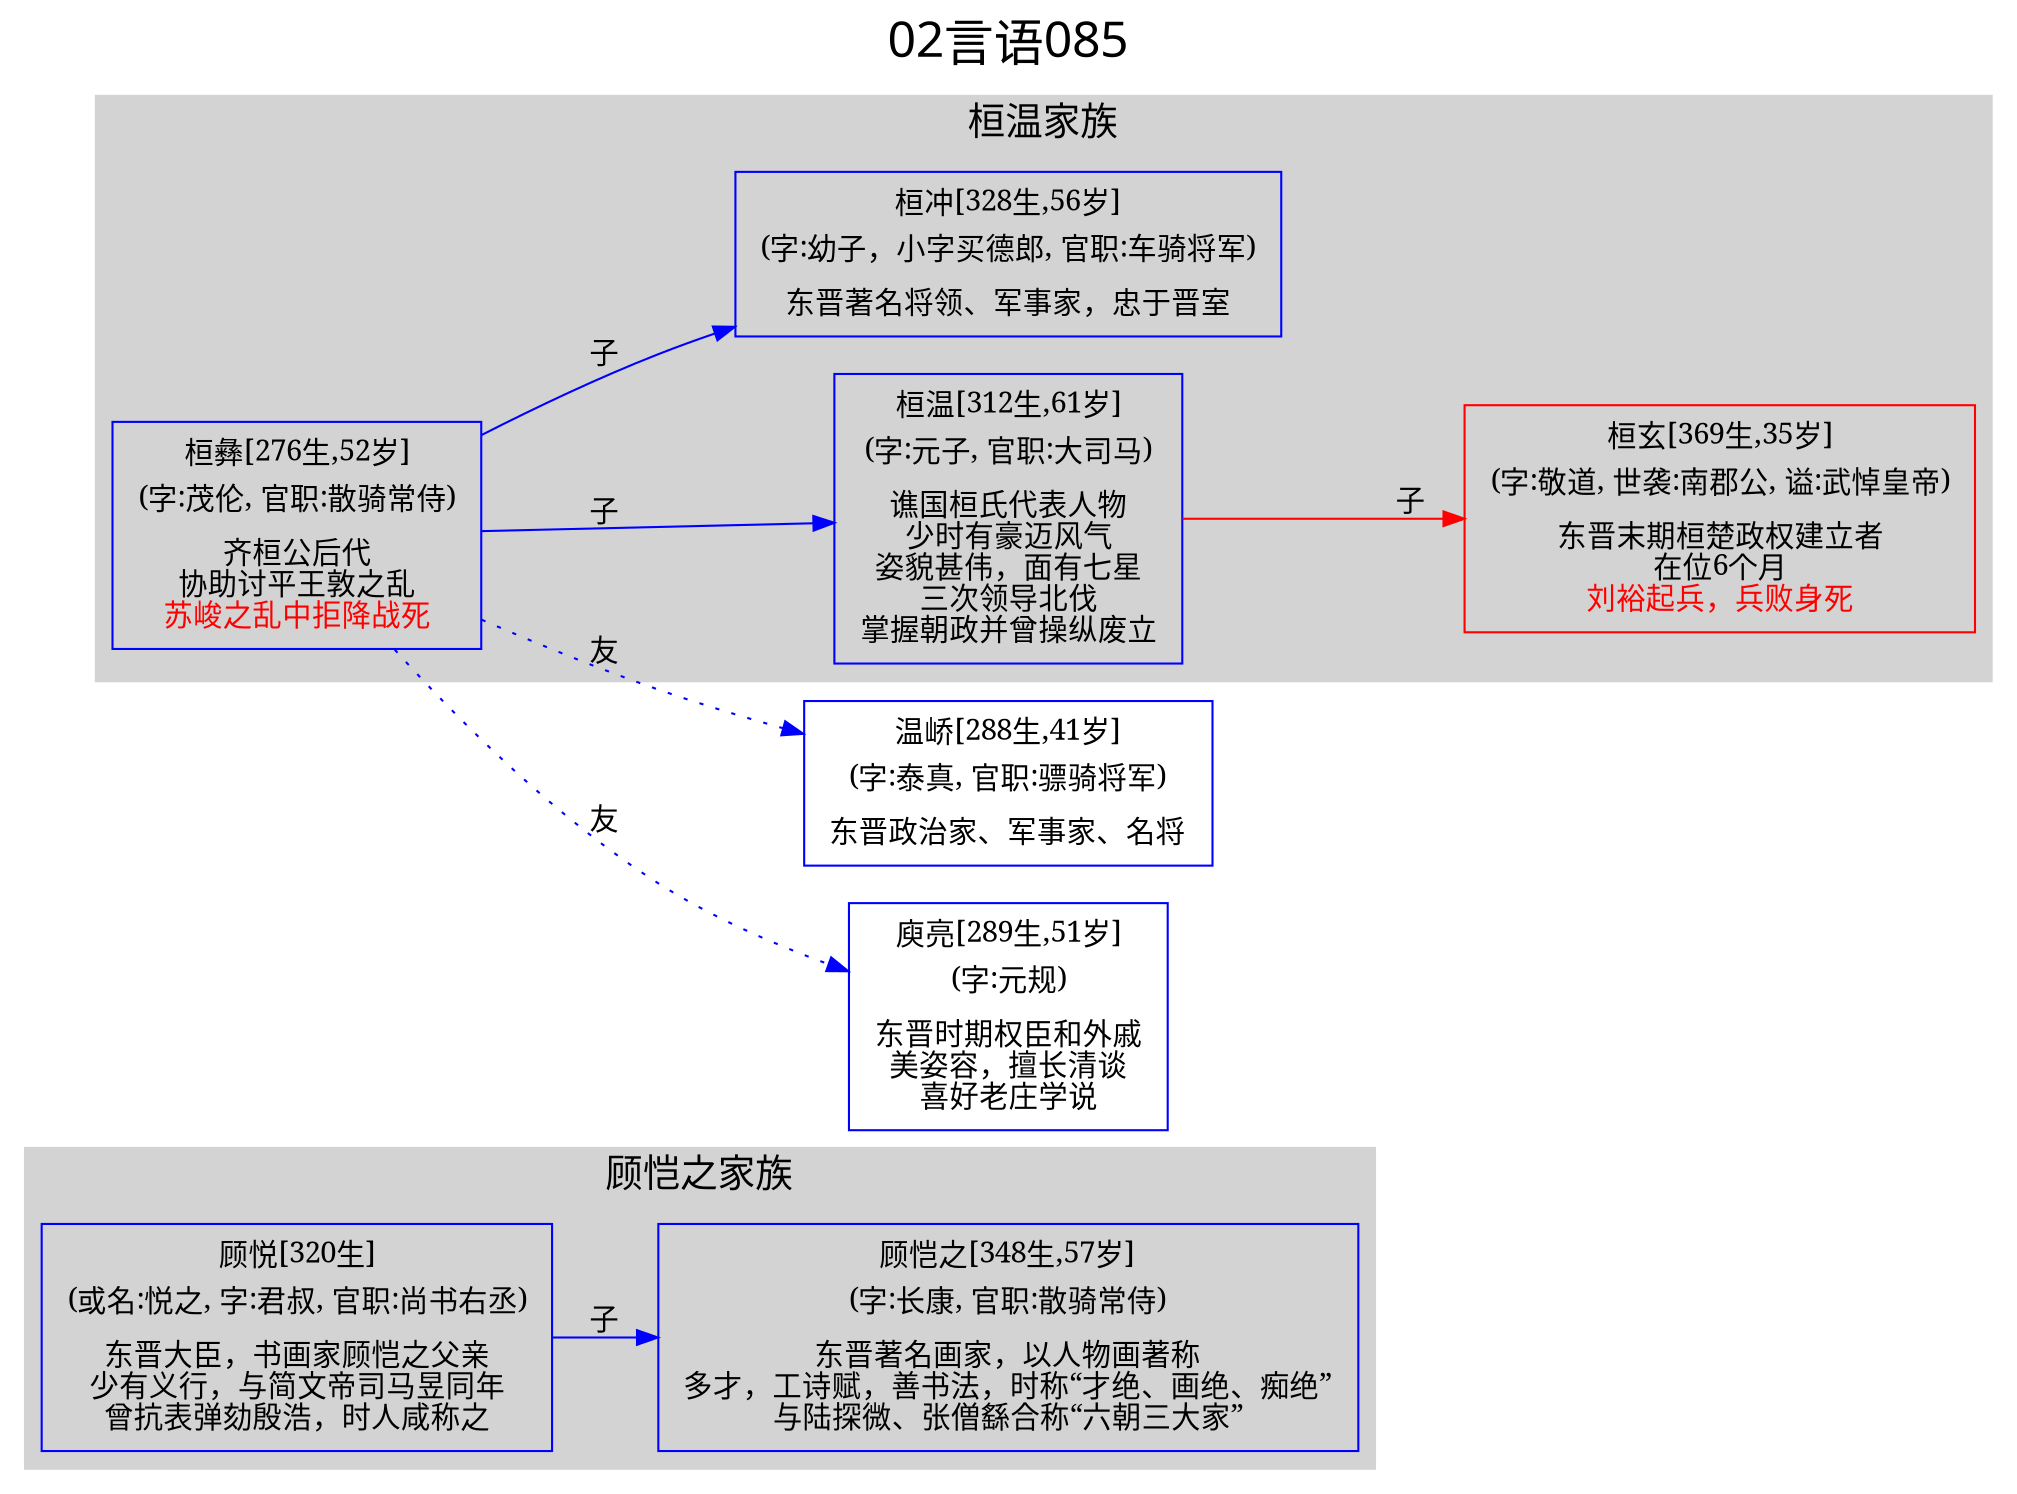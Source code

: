 
digraph
{
	rankdir = "LR";
	ranksep = 0.5;
	label = "02言语085";
	labelloc = "t";
	fontsize = "24";
	fontname = "SimHei";

	graph [style="filled", color="lightgrey"];
	node [fontname="SimSun"];
	edge [fontname="SimSun"];

	顾恺之 [shape="box", color="blue", label=<<table border="0" cellborder="0"><tr><td>顾恺之[348生,57岁]</td></tr><tr><td>(字:长康, 官职:散骑常侍)</td></tr><tr><td></td></tr><tr><td>东晋著名画家，以人物画著称<br/>多才，工诗赋，善书法，时称“才绝、画绝、痴绝”<br/>与陆探微、张僧繇合称“六朝三大家”<br/></td></tr></table>>];
	顾悦 [shape="box", color="blue", label=<<table border="0" cellborder="0"><tr><td>顾悦[320生]</td></tr><tr><td>(或名:悦之, 字:君叔, 官职:尚书右丞)</td></tr><tr><td></td></tr><tr><td>东晋大臣，书画家顾恺之父亲<br/>少有义行，与简文帝司马昱同年<br/>曾抗表弹劾殷浩，时人咸称之<br/></td></tr></table>>];
	桓温 [shape="box", color="blue", label=<<table border="0" cellborder="0"><tr><td>桓温[312生,61岁]</td></tr><tr><td>(字:元子, 官职:大司马)</td></tr><tr><td></td></tr><tr><td>谯国桓氏代表人物<br/>少时有豪迈风气<br/>姿貌甚伟，面有七星<br/>三次领导北伐<br/>掌握朝政并曾操纵废立<br/></td></tr></table>>];
	桓玄 [shape="box", color="red", label=<<table border="0" cellborder="0"><tr><td>桓玄[369生,35岁]</td></tr><tr><td>(字:敬道, 世袭:南郡公, 谥:武悼皇帝)</td></tr><tr><td></td></tr><tr><td>东晋末期桓楚政权建立者<br/>在位6个月<br/><font color = 'red'>刘裕起兵，兵败身死</font></td></tr></table>>];
	桓冲 [shape="box", color="blue", label=<<table border="0" cellborder="0"><tr><td>桓冲[328生,56岁]</td></tr><tr><td>(字:幼子，小字买德郎, 官职:车骑将军)</td></tr><tr><td></td></tr><tr><td>东晋著名将领、军事家，忠于晋室<br/></td></tr></table>>];
	桓彝 [shape="box", color="blue", label=<<table border="0" cellborder="0"><tr><td>桓彝[276生,52岁]</td></tr><tr><td>(字:茂伦, 官职:散骑常侍)</td></tr><tr><td></td></tr><tr><td>齐桓公后代<br/>协助讨平王敦之乱<br/><font color = 'red'>苏峻之乱中拒降战死</font></td></tr></table>>];
	温峤 [shape="box", color="blue", label=<<table border="0" cellborder="0"><tr><td>温峤[288生,41岁]</td></tr><tr><td>(字:泰真, 官职:骠骑将军)</td></tr><tr><td></td></tr><tr><td>东晋政治家、军事家、名将<br/></td></tr></table>>];
	庾亮 [shape="box", color="blue", label=<<table border="0" cellborder="0"><tr><td>庾亮[289生,51岁]</td></tr><tr><td>(字:元规)</td></tr><tr><td></td></tr><tr><td>东晋时期权臣和外戚<br/>美姿容，擅长清谈<br/>喜好老庄学说<br/></td></tr></table>>];

	顾悦 -> 顾恺之 [label="子", style=solid, color="blue"];
	桓彝 -> 桓温 [label="子", style=solid, color="blue"];
	桓彝 -> 桓冲 [label="子", style=solid, color="blue"];
	桓温 -> 桓玄 [label="子", style=solid, color="red"];
	桓彝 -> 庾亮 [label="友", style=dotted, color="blue"];
	桓彝 -> 温峤 [label="友", style=dotted, color="blue"];


	subgraph "cluster_顾恺之"
	{
		fontsize="18";
		label="顾恺之家族";
		顾恺之;顾恺之;顾悦;
	}

	subgraph "cluster_桓温"
	{
		fontsize="18";
		label="桓温家族";
		桓温;桓玄;桓冲;桓温;桓彝;
	}

}
